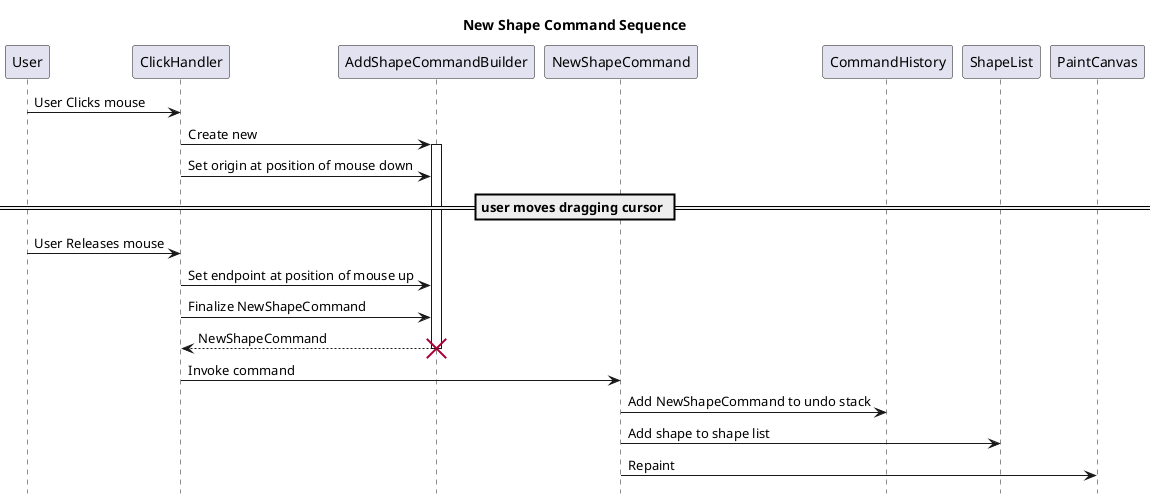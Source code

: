 @startuml Command Sequence
title New Shape Command Sequence
hide footbox

User -> ClickHandler: User Clicks mouse
ClickHandler -> AddShapeCommandBuilder: Create new
activate AddShapeCommandBuilder
ClickHandler -> AddShapeCommandBuilder: Set origin at position of mouse down
== user moves dragging cursor ==        
User -> ClickHandler: User Releases mouse
ClickHandler -> AddShapeCommandBuilder: Set endpoint at position of mouse up
ClickHandler -> AddShapeCommandBuilder: Finalize NewShapeCommand
return NewShapeCommand
destroy AddShapeCommandBuilder
ClickHandler -> NewShapeCommand: Invoke command
NewShapeCommand -> CommandHistory: Add NewShapeCommand to undo stack
NewShapeCommand -> ShapeList: Add shape to shape list
NewShapeCommand -> PaintCanvas: Repaint
@enduml